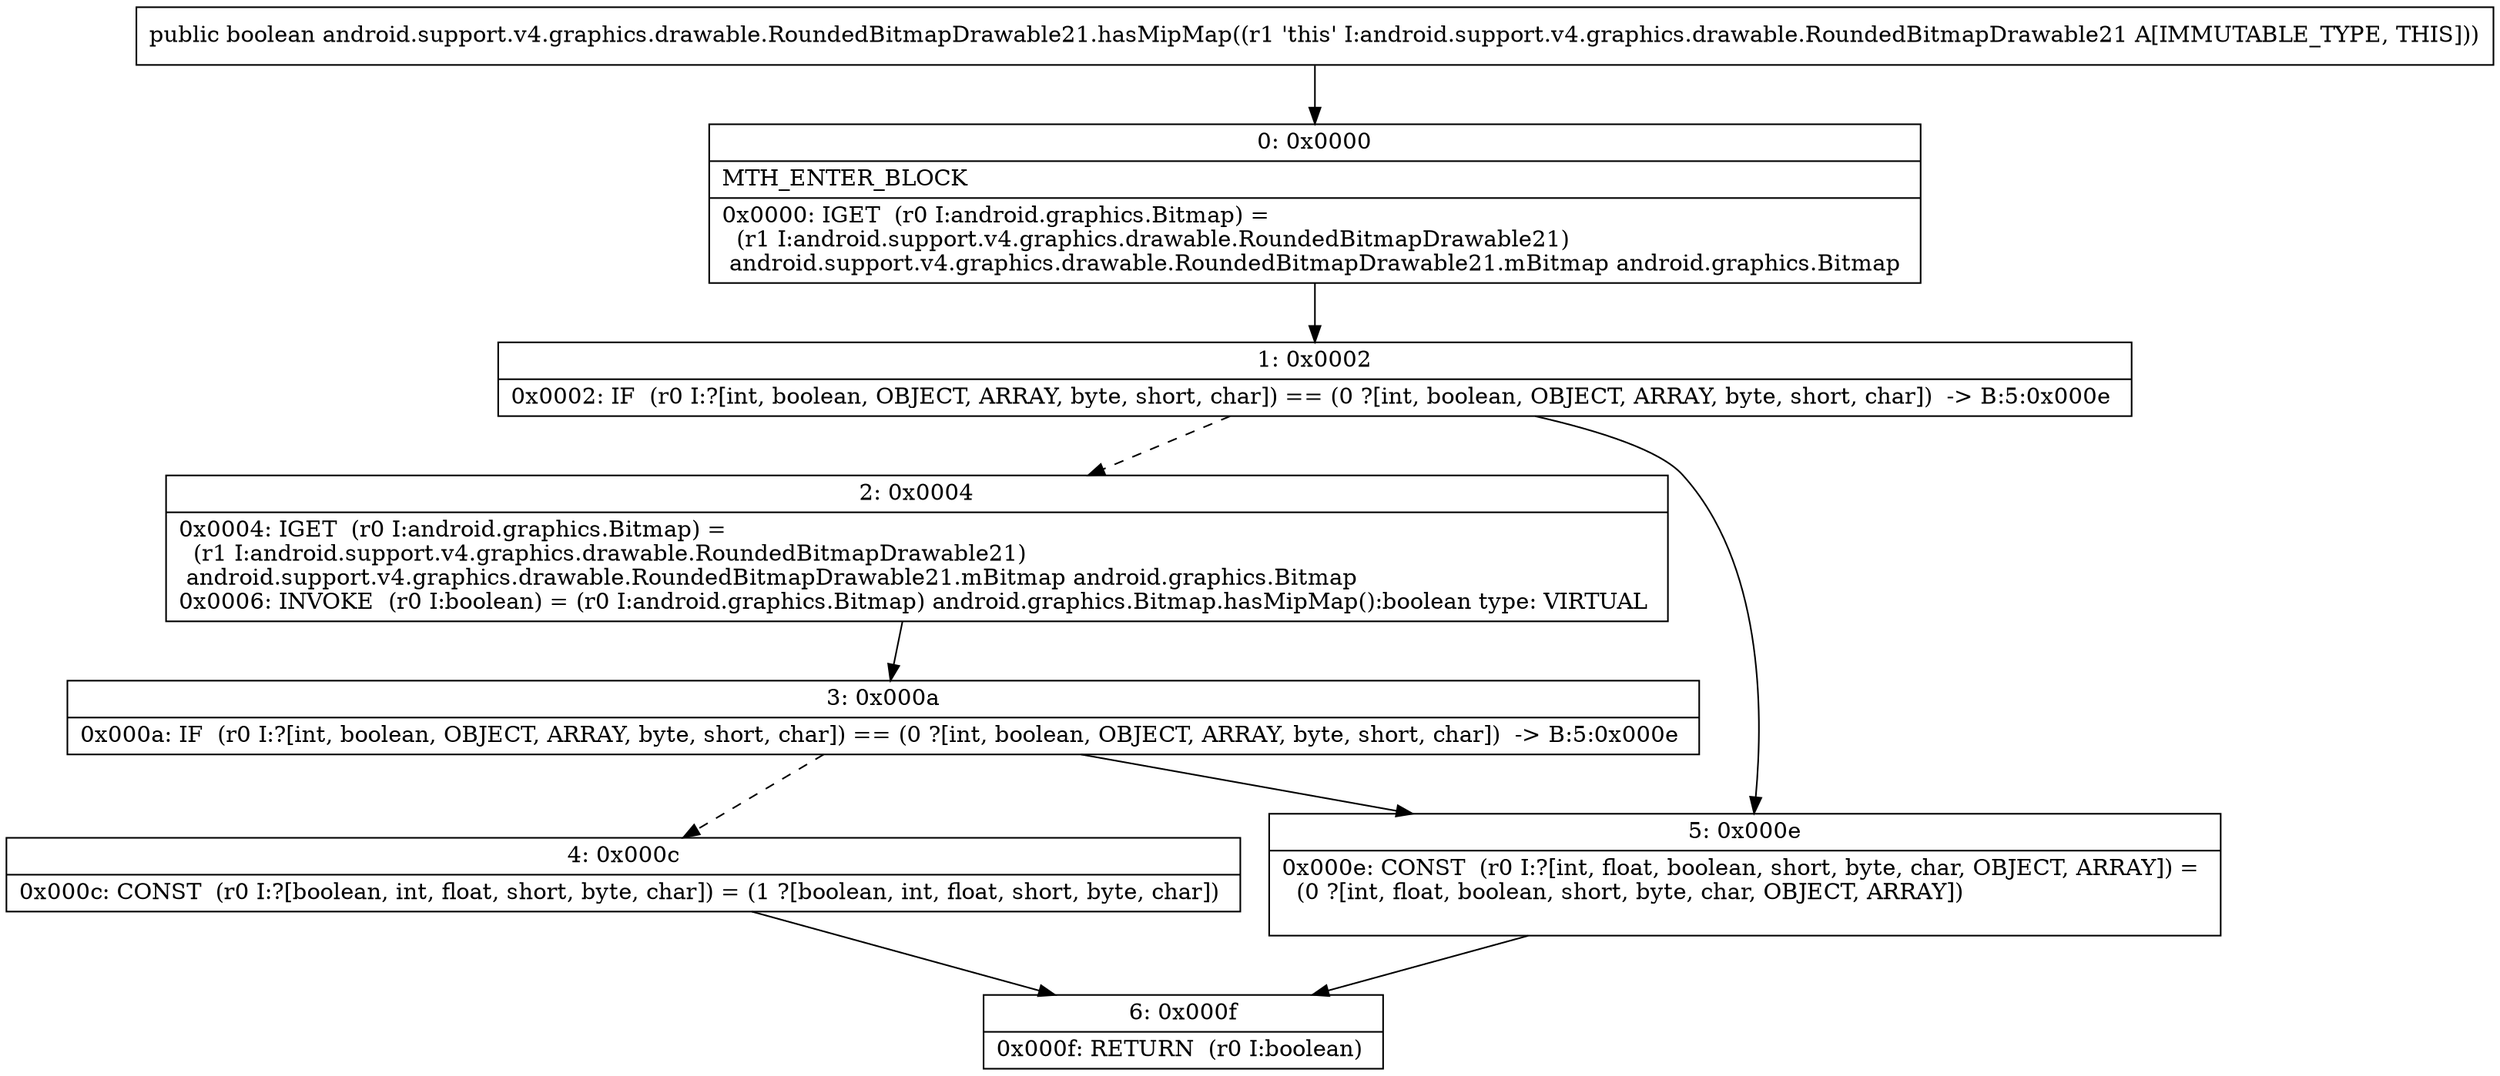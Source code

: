 digraph "CFG forandroid.support.v4.graphics.drawable.RoundedBitmapDrawable21.hasMipMap()Z" {
Node_0 [shape=record,label="{0\:\ 0x0000|MTH_ENTER_BLOCK\l|0x0000: IGET  (r0 I:android.graphics.Bitmap) = \l  (r1 I:android.support.v4.graphics.drawable.RoundedBitmapDrawable21)\l android.support.v4.graphics.drawable.RoundedBitmapDrawable21.mBitmap android.graphics.Bitmap \l}"];
Node_1 [shape=record,label="{1\:\ 0x0002|0x0002: IF  (r0 I:?[int, boolean, OBJECT, ARRAY, byte, short, char]) == (0 ?[int, boolean, OBJECT, ARRAY, byte, short, char])  \-\> B:5:0x000e \l}"];
Node_2 [shape=record,label="{2\:\ 0x0004|0x0004: IGET  (r0 I:android.graphics.Bitmap) = \l  (r1 I:android.support.v4.graphics.drawable.RoundedBitmapDrawable21)\l android.support.v4.graphics.drawable.RoundedBitmapDrawable21.mBitmap android.graphics.Bitmap \l0x0006: INVOKE  (r0 I:boolean) = (r0 I:android.graphics.Bitmap) android.graphics.Bitmap.hasMipMap():boolean type: VIRTUAL \l}"];
Node_3 [shape=record,label="{3\:\ 0x000a|0x000a: IF  (r0 I:?[int, boolean, OBJECT, ARRAY, byte, short, char]) == (0 ?[int, boolean, OBJECT, ARRAY, byte, short, char])  \-\> B:5:0x000e \l}"];
Node_4 [shape=record,label="{4\:\ 0x000c|0x000c: CONST  (r0 I:?[boolean, int, float, short, byte, char]) = (1 ?[boolean, int, float, short, byte, char]) \l}"];
Node_5 [shape=record,label="{5\:\ 0x000e|0x000e: CONST  (r0 I:?[int, float, boolean, short, byte, char, OBJECT, ARRAY]) = \l  (0 ?[int, float, boolean, short, byte, char, OBJECT, ARRAY])\l \l}"];
Node_6 [shape=record,label="{6\:\ 0x000f|0x000f: RETURN  (r0 I:boolean) \l}"];
MethodNode[shape=record,label="{public boolean android.support.v4.graphics.drawable.RoundedBitmapDrawable21.hasMipMap((r1 'this' I:android.support.v4.graphics.drawable.RoundedBitmapDrawable21 A[IMMUTABLE_TYPE, THIS])) }"];
MethodNode -> Node_0;
Node_0 -> Node_1;
Node_1 -> Node_2[style=dashed];
Node_1 -> Node_5;
Node_2 -> Node_3;
Node_3 -> Node_4[style=dashed];
Node_3 -> Node_5;
Node_4 -> Node_6;
Node_5 -> Node_6;
}

